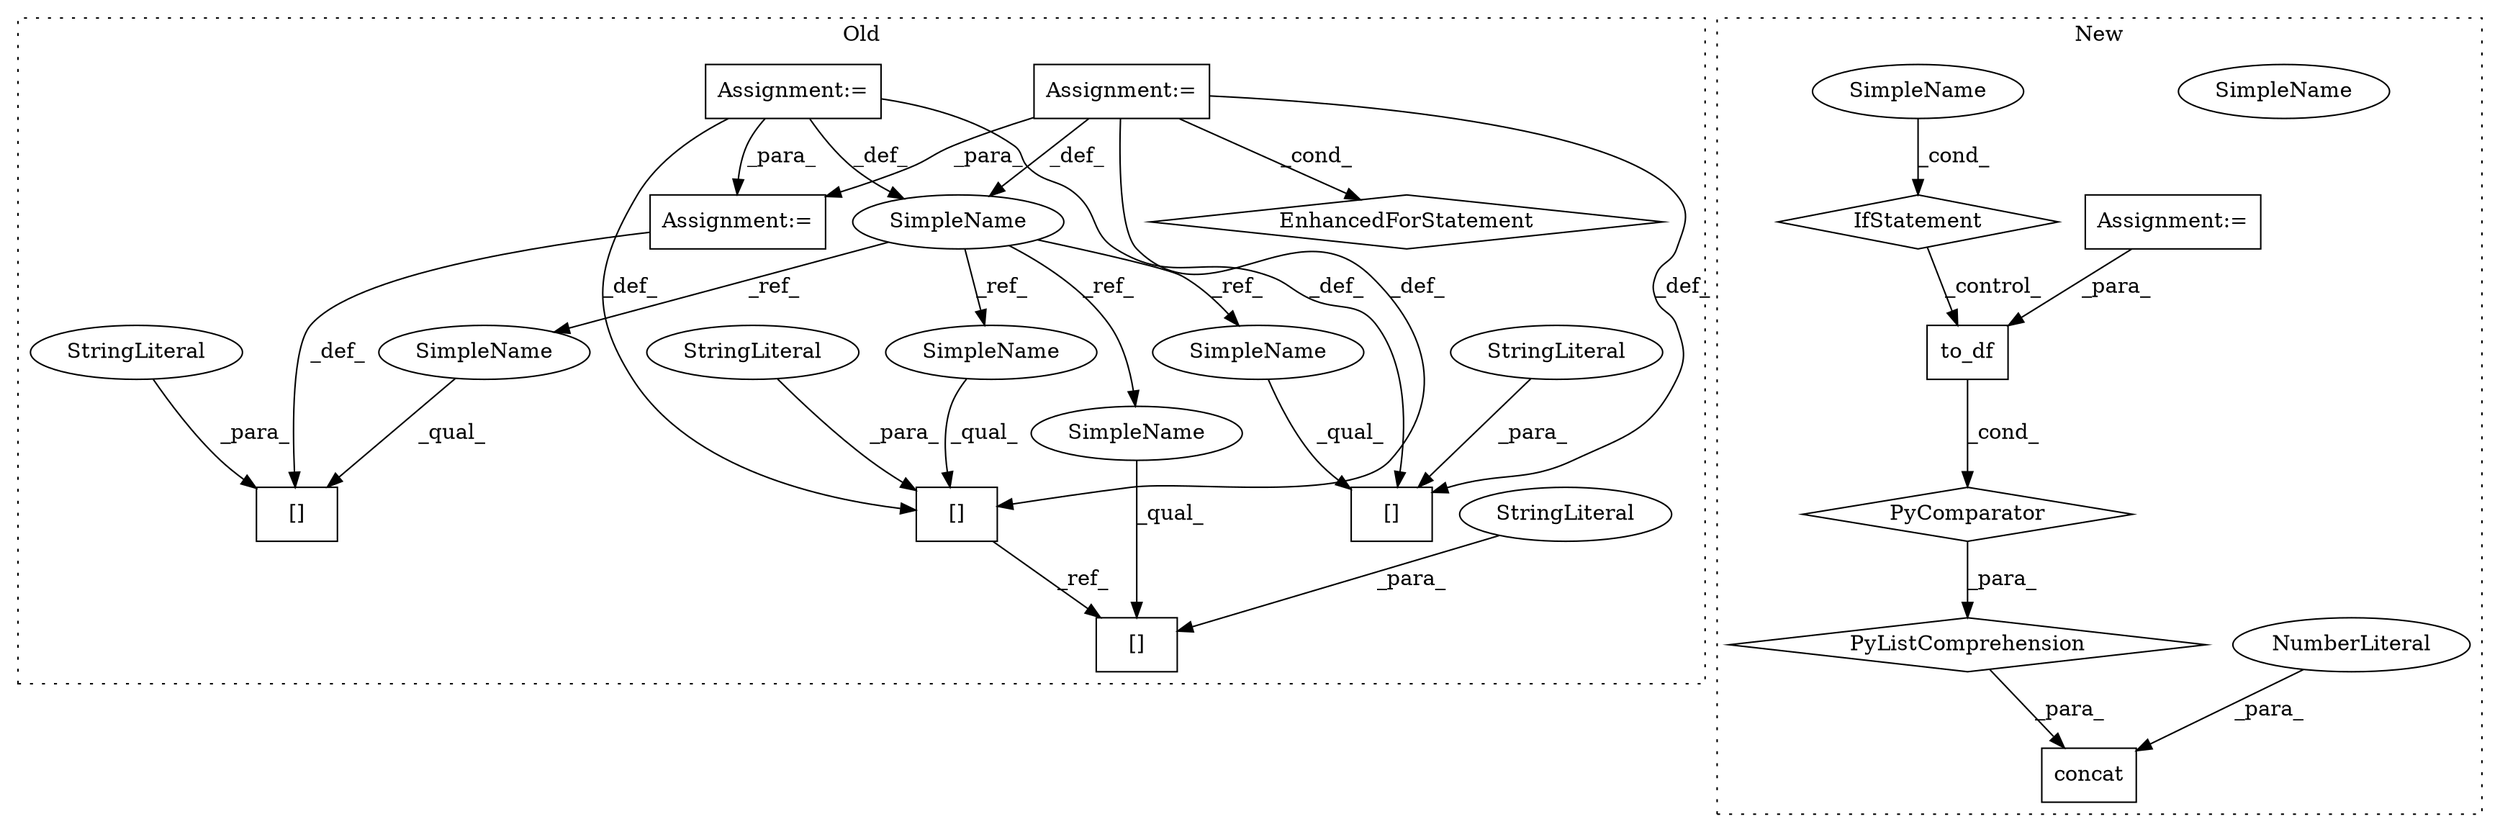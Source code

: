 digraph G {
subgraph cluster0 {
1 [label="EnhancedForStatement" a="70" s="6519,6591" l="57,2" shape="diamond"];
3 [label="Assignment:=" a="7" s="6519,6591" l="57,2" shape="box"];
5 [label="[]" a="2" s="7036,7047" l="5,1" shape="box"];
9 [label="StringLiteral" a="45" s="7041" l="6" shape="ellipse"];
10 [label="[]" a="2" s="6942,6953" l="5,1" shape="box"];
11 [label="SimpleName" a="42" s="6753" l="4" shape="ellipse"];
12 [label="[]" a="2" s="6793,6804" l="5,1" shape="box"];
13 [label="StringLiteral" a="45" s="6947" l="6" shape="ellipse"];
14 [label="[]" a="2" s="6886,6897" l="5,1" shape="box"];
16 [label="StringLiteral" a="45" s="6891" l="6" shape="ellipse"];
17 [label="StringLiteral" a="45" s="6798" l="6" shape="ellipse"];
20 [label="Assignment:=" a="7" s="6492" l="1" shape="box"];
21 [label="Assignment:=" a="7" s="7048" l="1" shape="box"];
22 [label="SimpleName" a="42" s="6886" l="4" shape="ellipse"];
23 [label="SimpleName" a="42" s="7036" l="4" shape="ellipse"];
24 [label="SimpleName" a="42" s="6793" l="4" shape="ellipse"];
25 [label="SimpleName" a="42" s="6942" l="4" shape="ellipse"];
label = "Old";
style="dotted";
}
subgraph cluster1 {
2 [label="to_df" a="32" s="6458,6524" l="6,1" shape="box"];
4 [label="IfStatement" a="25" s="6602" l="23" shape="diamond"];
6 [label="SimpleName" a="42" s="6620" l="5" shape="ellipse"];
7 [label="concat" a="32" s="6434,6629" l="20,1" shape="box"];
8 [label="NumberLiteral" a="34" s="6628" l="1" shape="ellipse"];
15 [label="PyListComprehension" a="109" s="6454" l="179" shape="diamond"];
18 [label="PyComparator" a="113" s="6602" l="23" shape="diamond"];
19 [label="Assignment:=" a="7" s="6602" l="23" shape="box"];
26 [label="SimpleName" a="42" s="6620" l="5" shape="ellipse"];
label = "New";
style="dotted";
}
2 -> 18 [label="_cond_"];
3 -> 12 [label="_def_"];
3 -> 10 [label="_def_"];
3 -> 11 [label="_def_"];
3 -> 21 [label="_para_"];
3 -> 1 [label="_cond_"];
4 -> 2 [label="_control_"];
8 -> 7 [label="_para_"];
9 -> 5 [label="_para_"];
11 -> 23 [label="_ref_"];
11 -> 25 [label="_ref_"];
11 -> 22 [label="_ref_"];
11 -> 24 [label="_ref_"];
12 -> 14 [label="_ref_"];
13 -> 10 [label="_para_"];
15 -> 7 [label="_para_"];
16 -> 14 [label="_para_"];
17 -> 12 [label="_para_"];
18 -> 15 [label="_para_"];
19 -> 2 [label="_para_"];
20 -> 12 [label="_def_"];
20 -> 11 [label="_def_"];
20 -> 21 [label="_para_"];
20 -> 10 [label="_def_"];
21 -> 5 [label="_def_"];
22 -> 14 [label="_qual_"];
23 -> 5 [label="_qual_"];
24 -> 12 [label="_qual_"];
25 -> 10 [label="_qual_"];
26 -> 4 [label="_cond_"];
}